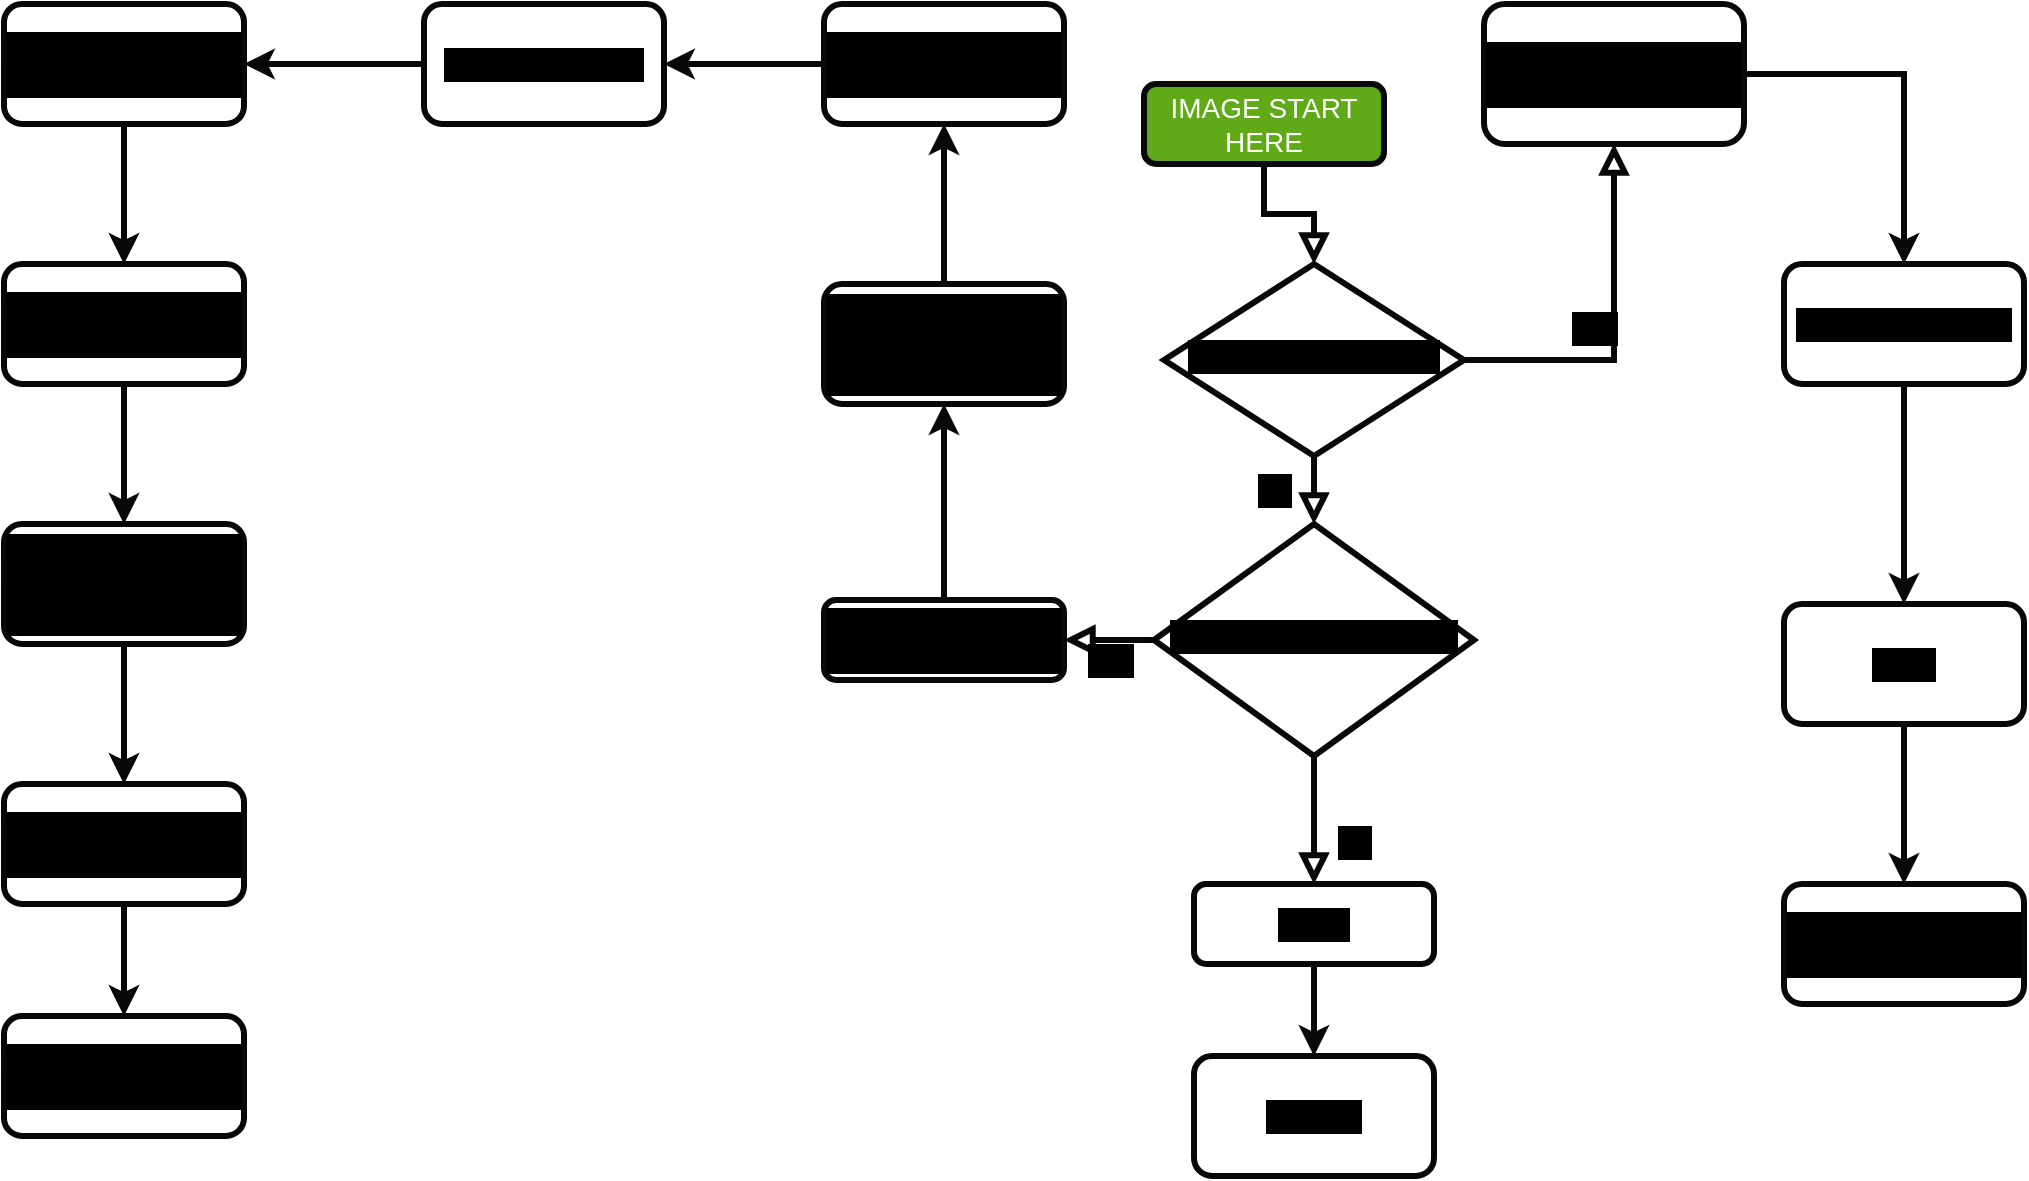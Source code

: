 <mxfile version="24.6.4" type="device">
  <diagram id="C5RBs43oDa-KdzZeNtuy" name="Page-1">
    <mxGraphModel dx="1228" dy="1032" grid="1" gridSize="10" guides="1" tooltips="1" connect="1" arrows="1" fold="1" page="1" pageScale="1" pageWidth="1169" pageHeight="827" background="#ffffff" math="0" shadow="0">
      <root>
        <mxCell id="WIyWlLk6GJQsqaUBKTNV-0" />
        <mxCell id="WIyWlLk6GJQsqaUBKTNV-1" parent="WIyWlLk6GJQsqaUBKTNV-0" />
        <mxCell id="WIyWlLk6GJQsqaUBKTNV-2" value="" style="rounded=0;html=1;jettySize=auto;orthogonalLoop=1;fontSize=14;endArrow=block;endFill=0;endSize=8;strokeWidth=3;shadow=0;labelBackgroundColor=#000000;edgeStyle=orthogonalEdgeStyle;strokeColor=#080808;" parent="WIyWlLk6GJQsqaUBKTNV-1" source="WIyWlLk6GJQsqaUBKTNV-3" target="WIyWlLk6GJQsqaUBKTNV-6" edge="1">
          <mxGeometry relative="1" as="geometry" />
        </mxCell>
        <mxCell id="WIyWlLk6GJQsqaUBKTNV-3" value="IMAGE START HERE" style="rounded=1;whiteSpace=wrap;html=1;fontSize=14;glass=0;strokeWidth=3;shadow=0;fillColor=#60a917;fontColor=#ffffff;strokeColor=#080808;labelBackgroundColor=none;" parent="WIyWlLk6GJQsqaUBKTNV-1" vertex="1">
          <mxGeometry x="610" y="74" width="120" height="40" as="geometry" />
        </mxCell>
        <mxCell id="WIyWlLk6GJQsqaUBKTNV-4" value="No" style="rounded=0;html=1;jettySize=auto;orthogonalLoop=1;fontSize=14;endArrow=block;endFill=0;endSize=8;strokeWidth=3;shadow=0;labelBackgroundColor=#000000;edgeStyle=orthogonalEdgeStyle;strokeColor=#080808;" parent="WIyWlLk6GJQsqaUBKTNV-1" source="WIyWlLk6GJQsqaUBKTNV-6" target="WIyWlLk6GJQsqaUBKTNV-10" edge="1">
          <mxGeometry y="20" relative="1" as="geometry">
            <mxPoint as="offset" />
          </mxGeometry>
        </mxCell>
        <mxCell id="WIyWlLk6GJQsqaUBKTNV-5" value="Yes" style="edgeStyle=orthogonalEdgeStyle;rounded=0;html=1;jettySize=auto;orthogonalLoop=1;fontSize=14;endArrow=block;endFill=0;endSize=8;strokeWidth=3;shadow=0;labelBackgroundColor=#000000;strokeColor=#080808;" parent="WIyWlLk6GJQsqaUBKTNV-1" source="WIyWlLk6GJQsqaUBKTNV-6" target="WIyWlLk6GJQsqaUBKTNV-7" edge="1">
          <mxGeometry y="10" relative="1" as="geometry">
            <mxPoint as="offset" />
          </mxGeometry>
        </mxCell>
        <mxCell id="WIyWlLk6GJQsqaUBKTNV-6" value="Human in the Image" style="rhombus;whiteSpace=wrap;html=1;shadow=0;fontFamily=Helvetica;fontSize=14;align=center;strokeWidth=3;spacing=6;spacingTop=-4;strokeColor=#080808;labelBackgroundColor=#000000;" parent="WIyWlLk6GJQsqaUBKTNV-1" vertex="1">
          <mxGeometry x="620" y="164" width="150" height="96" as="geometry" />
        </mxCell>
        <mxCell id="nu9sIkd3cxEjmCw-MFVD-3" value="" style="edgeStyle=orthogonalEdgeStyle;rounded=0;orthogonalLoop=1;jettySize=auto;html=1;fontSize=14;strokeWidth=3;strokeColor=#080808;labelBackgroundColor=#000000;" edge="1" parent="WIyWlLk6GJQsqaUBKTNV-1" source="WIyWlLk6GJQsqaUBKTNV-7" target="nu9sIkd3cxEjmCw-MFVD-2">
          <mxGeometry relative="1" as="geometry" />
        </mxCell>
        <mxCell id="WIyWlLk6GJQsqaUBKTNV-7" value="Context of the People" style="rounded=1;whiteSpace=wrap;html=1;fontSize=14;glass=0;strokeWidth=3;shadow=0;fontStyle=1;strokeColor=#080808;labelBackgroundColor=#000000;" parent="WIyWlLk6GJQsqaUBKTNV-1" vertex="1">
          <mxGeometry x="780" y="34" width="130" height="70" as="geometry" />
        </mxCell>
        <mxCell id="WIyWlLk6GJQsqaUBKTNV-8" value="No" style="rounded=0;html=1;jettySize=auto;orthogonalLoop=1;fontSize=14;endArrow=block;endFill=0;endSize=8;strokeWidth=3;shadow=0;labelBackgroundColor=#000000;edgeStyle=orthogonalEdgeStyle;strokeColor=#080808;" parent="WIyWlLk6GJQsqaUBKTNV-1" source="WIyWlLk6GJQsqaUBKTNV-10" target="WIyWlLk6GJQsqaUBKTNV-11" edge="1">
          <mxGeometry x="0.333" y="20" relative="1" as="geometry">
            <mxPoint as="offset" />
          </mxGeometry>
        </mxCell>
        <mxCell id="WIyWlLk6GJQsqaUBKTNV-9" value="Yes" style="edgeStyle=orthogonalEdgeStyle;rounded=0;html=1;jettySize=auto;orthogonalLoop=1;fontSize=14;endArrow=block;endFill=0;endSize=8;strokeWidth=3;shadow=0;labelBackgroundColor=#000000;strokeColor=#080808;" parent="WIyWlLk6GJQsqaUBKTNV-1" source="WIyWlLk6GJQsqaUBKTNV-10" target="WIyWlLk6GJQsqaUBKTNV-12" edge="1">
          <mxGeometry y="10" relative="1" as="geometry">
            <mxPoint as="offset" />
          </mxGeometry>
        </mxCell>
        <mxCell id="WIyWlLk6GJQsqaUBKTNV-10" value="Structures in the Image" style="rhombus;whiteSpace=wrap;html=1;shadow=0;fontFamily=Helvetica;fontSize=14;align=center;strokeWidth=3;spacing=6;spacingTop=-4;strokeColor=#080808;labelBackgroundColor=#000000;" parent="WIyWlLk6GJQsqaUBKTNV-1" vertex="1">
          <mxGeometry x="615" y="294" width="160" height="116" as="geometry" />
        </mxCell>
        <mxCell id="nu9sIkd3cxEjmCw-MFVD-25" value="" style="edgeStyle=orthogonalEdgeStyle;rounded=0;orthogonalLoop=1;jettySize=auto;html=1;fontSize=14;strokeWidth=3;strokeColor=#080808;labelBackgroundColor=#000000;" edge="1" parent="WIyWlLk6GJQsqaUBKTNV-1" source="WIyWlLk6GJQsqaUBKTNV-11" target="nu9sIkd3cxEjmCw-MFVD-24">
          <mxGeometry relative="1" as="geometry" />
        </mxCell>
        <mxCell id="WIyWlLk6GJQsqaUBKTNV-11" value="Other" style="rounded=1;whiteSpace=wrap;html=1;fontSize=14;glass=0;strokeWidth=3;shadow=0;strokeColor=#080808;labelBackgroundColor=#000000;" parent="WIyWlLk6GJQsqaUBKTNV-1" vertex="1">
          <mxGeometry x="635" y="474" width="120" height="40" as="geometry" />
        </mxCell>
        <mxCell id="nu9sIkd3cxEjmCw-MFVD-9" value="" style="edgeStyle=orthogonalEdgeStyle;rounded=0;orthogonalLoop=1;jettySize=auto;html=1;fontSize=14;strokeWidth=3;strokeColor=#080808;labelBackgroundColor=#000000;" edge="1" parent="WIyWlLk6GJQsqaUBKTNV-1" source="WIyWlLk6GJQsqaUBKTNV-12" target="nu9sIkd3cxEjmCw-MFVD-8">
          <mxGeometry relative="1" as="geometry" />
        </mxCell>
        <mxCell id="WIyWlLk6GJQsqaUBKTNV-12" value="Context of the Objects" style="rounded=1;whiteSpace=wrap;html=1;fontSize=14;glass=0;strokeWidth=3;shadow=0;fontStyle=1;strokeColor=#080808;labelBackgroundColor=#000000;" parent="WIyWlLk6GJQsqaUBKTNV-1" vertex="1">
          <mxGeometry x="450" y="332" width="120" height="40" as="geometry" />
        </mxCell>
        <mxCell id="nu9sIkd3cxEjmCw-MFVD-5" value="" style="edgeStyle=orthogonalEdgeStyle;rounded=0;orthogonalLoop=1;jettySize=auto;html=1;fontSize=14;strokeWidth=3;strokeColor=#080808;labelBackgroundColor=#000000;" edge="1" parent="WIyWlLk6GJQsqaUBKTNV-1" source="nu9sIkd3cxEjmCw-MFVD-2" target="nu9sIkd3cxEjmCw-MFVD-4">
          <mxGeometry relative="1" as="geometry" />
        </mxCell>
        <mxCell id="nu9sIkd3cxEjmCw-MFVD-2" value="Hands and Limbs" style="whiteSpace=wrap;html=1;rounded=1;glass=0;strokeWidth=3;shadow=0;fontSize=14;strokeColor=#080808;labelBackgroundColor=#000000;" vertex="1" parent="WIyWlLk6GJQsqaUBKTNV-1">
          <mxGeometry x="930" y="164" width="120" height="60" as="geometry" />
        </mxCell>
        <mxCell id="nu9sIkd3cxEjmCw-MFVD-7" value="" style="edgeStyle=orthogonalEdgeStyle;rounded=0;orthogonalLoop=1;jettySize=auto;html=1;fontSize=14;strokeWidth=3;strokeColor=#080808;labelBackgroundColor=#000000;" edge="1" parent="WIyWlLk6GJQsqaUBKTNV-1" source="nu9sIkd3cxEjmCw-MFVD-4" target="nu9sIkd3cxEjmCw-MFVD-6">
          <mxGeometry relative="1" as="geometry" />
        </mxCell>
        <mxCell id="nu9sIkd3cxEjmCw-MFVD-4" value="Face" style="whiteSpace=wrap;html=1;rounded=1;glass=0;strokeWidth=3;shadow=0;fontSize=14;strokeColor=#080808;labelBackgroundColor=#000000;" vertex="1" parent="WIyWlLk6GJQsqaUBKTNV-1">
          <mxGeometry x="930" y="334" width="120" height="60" as="geometry" />
        </mxCell>
        <mxCell id="nu9sIkd3cxEjmCw-MFVD-6" value="Clothes and Accessories" style="whiteSpace=wrap;html=1;rounded=1;glass=0;strokeWidth=3;shadow=0;fontSize=14;strokeColor=#080808;labelBackgroundColor=#000000;" vertex="1" parent="WIyWlLk6GJQsqaUBKTNV-1">
          <mxGeometry x="930" y="474" width="120" height="60" as="geometry" />
        </mxCell>
        <mxCell id="nu9sIkd3cxEjmCw-MFVD-11" value="" style="edgeStyle=orthogonalEdgeStyle;rounded=0;orthogonalLoop=1;jettySize=auto;html=1;fontSize=14;strokeWidth=3;strokeColor=#080808;labelBackgroundColor=#000000;" edge="1" parent="WIyWlLk6GJQsqaUBKTNV-1" source="nu9sIkd3cxEjmCw-MFVD-8" target="nu9sIkd3cxEjmCw-MFVD-10">
          <mxGeometry relative="1" as="geometry" />
        </mxCell>
        <mxCell id="nu9sIkd3cxEjmCw-MFVD-8" value="Context of the Structures and Situation" style="whiteSpace=wrap;html=1;rounded=1;glass=0;strokeWidth=3;shadow=0;fontSize=14;strokeColor=#080808;labelBackgroundColor=#000000;" vertex="1" parent="WIyWlLk6GJQsqaUBKTNV-1">
          <mxGeometry x="450" y="174" width="120" height="60" as="geometry" />
        </mxCell>
        <mxCell id="nu9sIkd3cxEjmCw-MFVD-13" value="" style="edgeStyle=orthogonalEdgeStyle;rounded=0;orthogonalLoop=1;jettySize=auto;html=1;fontSize=14;strokeWidth=3;strokeColor=#080808;labelBackgroundColor=#000000;" edge="1" parent="WIyWlLk6GJQsqaUBKTNV-1" source="nu9sIkd3cxEjmCw-MFVD-10" target="nu9sIkd3cxEjmCw-MFVD-12">
          <mxGeometry relative="1" as="geometry" />
        </mxCell>
        <mxCell id="nu9sIkd3cxEjmCw-MFVD-10" value="&lt;div style=&quot;font-size: 14px;&quot;&gt;Structural Consistency&lt;/div&gt;" style="whiteSpace=wrap;html=1;rounded=1;glass=0;strokeWidth=3;shadow=0;fontSize=14;strokeColor=#080808;labelBackgroundColor=#000000;" vertex="1" parent="WIyWlLk6GJQsqaUBKTNV-1">
          <mxGeometry x="450" y="34" width="120" height="60" as="geometry" />
        </mxCell>
        <mxCell id="nu9sIkd3cxEjmCw-MFVD-15" value="" style="edgeStyle=orthogonalEdgeStyle;rounded=0;orthogonalLoop=1;jettySize=auto;html=1;fontSize=14;strokeWidth=3;strokeColor=#080808;labelBackgroundColor=#000000;" edge="1" parent="WIyWlLk6GJQsqaUBKTNV-1" source="nu9sIkd3cxEjmCw-MFVD-12" target="nu9sIkd3cxEjmCw-MFVD-14">
          <mxGeometry relative="1" as="geometry" />
        </mxCell>
        <mxCell id="nu9sIkd3cxEjmCw-MFVD-12" value="&lt;div style=&quot;font-size: 14px;&quot;&gt;Material Texture&lt;/div&gt;" style="whiteSpace=wrap;html=1;rounded=1;glass=0;strokeWidth=3;shadow=0;fontSize=14;strokeColor=#080808;labelBackgroundColor=#000000;" vertex="1" parent="WIyWlLk6GJQsqaUBKTNV-1">
          <mxGeometry x="250" y="34" width="120" height="60" as="geometry" />
        </mxCell>
        <mxCell id="nu9sIkd3cxEjmCw-MFVD-17" value="" style="edgeStyle=orthogonalEdgeStyle;rounded=0;orthogonalLoop=1;jettySize=auto;html=1;fontSize=14;strokeWidth=3;strokeColor=#080808;labelBackgroundColor=#000000;" edge="1" parent="WIyWlLk6GJQsqaUBKTNV-1" source="nu9sIkd3cxEjmCw-MFVD-14" target="nu9sIkd3cxEjmCw-MFVD-16">
          <mxGeometry relative="1" as="geometry" />
        </mxCell>
        <mxCell id="nu9sIkd3cxEjmCw-MFVD-14" value="&lt;div style=&quot;font-size: 14px;&quot;&gt;Lighting and Shadows&lt;/div&gt;" style="whiteSpace=wrap;html=1;rounded=1;glass=0;strokeWidth=3;shadow=0;fontSize=14;strokeColor=#080808;labelBackgroundColor=#000000;" vertex="1" parent="WIyWlLk6GJQsqaUBKTNV-1">
          <mxGeometry x="40" y="34" width="120" height="60" as="geometry" />
        </mxCell>
        <mxCell id="nu9sIkd3cxEjmCw-MFVD-19" value="" style="edgeStyle=orthogonalEdgeStyle;rounded=0;orthogonalLoop=1;jettySize=auto;html=1;fontSize=14;strokeWidth=3;strokeColor=#080808;labelBackgroundColor=#000000;" edge="1" parent="WIyWlLk6GJQsqaUBKTNV-1" source="nu9sIkd3cxEjmCw-MFVD-16" target="nu9sIkd3cxEjmCw-MFVD-18">
          <mxGeometry relative="1" as="geometry" />
        </mxCell>
        <mxCell id="nu9sIkd3cxEjmCw-MFVD-16" value="&lt;div style=&quot;font-size: 14px;&quot;&gt;Perspective and Geometry&lt;/div&gt;" style="whiteSpace=wrap;html=1;rounded=1;glass=0;strokeWidth=3;shadow=0;fontSize=14;strokeColor=#080808;labelBackgroundColor=#000000;" vertex="1" parent="WIyWlLk6GJQsqaUBKTNV-1">
          <mxGeometry x="40" y="164" width="120" height="60" as="geometry" />
        </mxCell>
        <mxCell id="nu9sIkd3cxEjmCw-MFVD-21" value="" style="edgeStyle=orthogonalEdgeStyle;rounded=0;orthogonalLoop=1;jettySize=auto;html=1;fontSize=14;strokeWidth=3;strokeColor=#080808;labelBackgroundColor=#000000;" edge="1" parent="WIyWlLk6GJQsqaUBKTNV-1" source="nu9sIkd3cxEjmCw-MFVD-18" target="nu9sIkd3cxEjmCw-MFVD-20">
          <mxGeometry relative="1" as="geometry" />
        </mxCell>
        <mxCell id="nu9sIkd3cxEjmCw-MFVD-18" value="&lt;div style=&quot;font-size: 14px;&quot;&gt;Repeating or Missing Elements&lt;/div&gt;&lt;div style=&quot;font-size: 14px;&quot;&gt;&lt;br style=&quot;font-size: 14px;&quot;&gt;&lt;/div&gt;" style="whiteSpace=wrap;html=1;rounded=1;glass=0;strokeWidth=3;shadow=0;fontSize=14;strokeColor=#080808;labelBackgroundColor=#000000;" vertex="1" parent="WIyWlLk6GJQsqaUBKTNV-1">
          <mxGeometry x="40" y="294" width="120" height="60" as="geometry" />
        </mxCell>
        <mxCell id="nu9sIkd3cxEjmCw-MFVD-23" value="" style="edgeStyle=orthogonalEdgeStyle;rounded=0;orthogonalLoop=1;jettySize=auto;html=1;fontSize=14;strokeWidth=3;strokeColor=#080808;labelBackgroundColor=#000000;" edge="1" parent="WIyWlLk6GJQsqaUBKTNV-1" source="nu9sIkd3cxEjmCw-MFVD-20" target="nu9sIkd3cxEjmCw-MFVD-22">
          <mxGeometry relative="1" as="geometry" />
        </mxCell>
        <mxCell id="nu9sIkd3cxEjmCw-MFVD-20" value="Nonsensical Object Placement" style="whiteSpace=wrap;html=1;rounded=1;glass=0;strokeWidth=3;shadow=0;fontSize=14;strokeColor=#080808;labelBackgroundColor=#000000;" vertex="1" parent="WIyWlLk6GJQsqaUBKTNV-1">
          <mxGeometry x="40" y="424" width="120" height="60" as="geometry" />
        </mxCell>
        <mxCell id="nu9sIkd3cxEjmCw-MFVD-22" value="&lt;div style=&quot;font-size: 14px;&quot;&gt;Anomalies in Common Patterns&lt;/div&gt;" style="whiteSpace=wrap;html=1;rounded=1;glass=0;strokeWidth=3;shadow=0;fontSize=14;strokeColor=#080808;labelBackgroundColor=#000000;" vertex="1" parent="WIyWlLk6GJQsqaUBKTNV-1">
          <mxGeometry x="40" y="540" width="120" height="60" as="geometry" />
        </mxCell>
        <mxCell id="nu9sIkd3cxEjmCw-MFVD-24" value="Context" style="whiteSpace=wrap;html=1;rounded=1;glass=0;strokeWidth=3;shadow=0;fontSize=14;strokeColor=#080808;labelBackgroundColor=#000000;" vertex="1" parent="WIyWlLk6GJQsqaUBKTNV-1">
          <mxGeometry x="635" y="560" width="120" height="60" as="geometry" />
        </mxCell>
      </root>
    </mxGraphModel>
  </diagram>
</mxfile>
